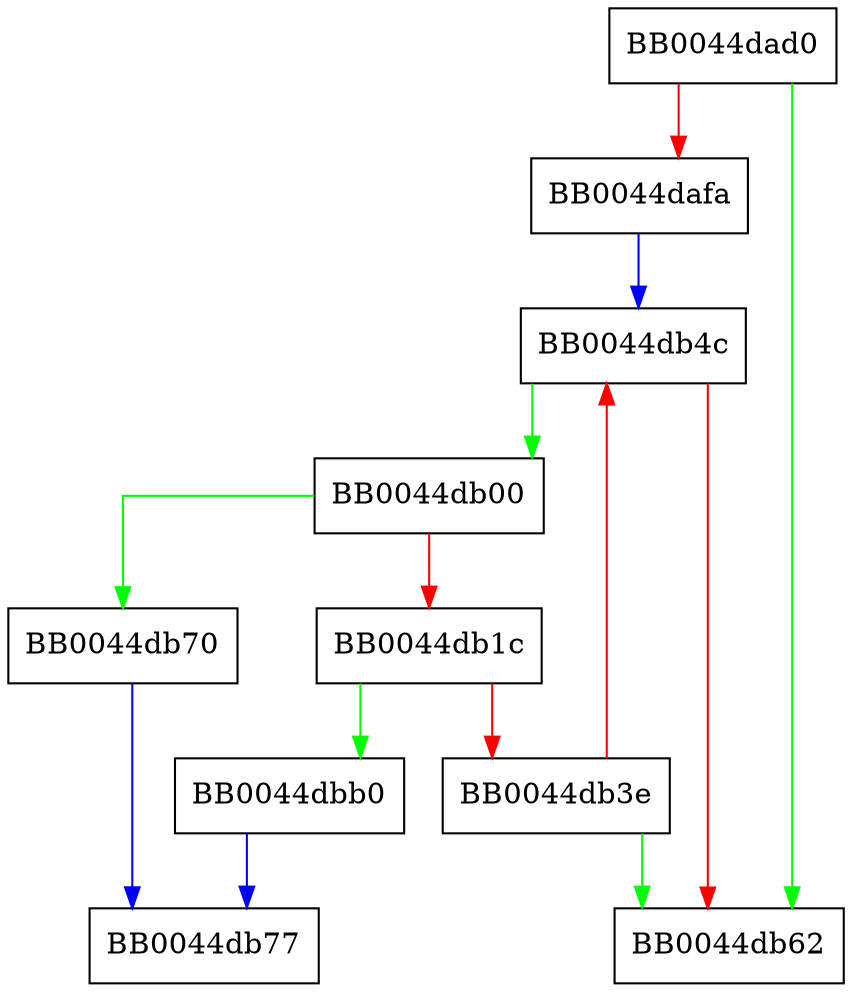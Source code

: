 digraph EdDSA_sign_loop {
  node [shape="box"];
  graph [splines=ortho];
  BB0044dad0 -> BB0044db62 [color="green"];
  BB0044dad0 -> BB0044dafa [color="red"];
  BB0044dafa -> BB0044db4c [color="blue"];
  BB0044db00 -> BB0044db70 [color="green"];
  BB0044db00 -> BB0044db1c [color="red"];
  BB0044db1c -> BB0044dbb0 [color="green"];
  BB0044db1c -> BB0044db3e [color="red"];
  BB0044db3e -> BB0044db62 [color="green"];
  BB0044db3e -> BB0044db4c [color="red"];
  BB0044db4c -> BB0044db00 [color="green"];
  BB0044db4c -> BB0044db62 [color="red"];
  BB0044db70 -> BB0044db77 [color="blue"];
  BB0044dbb0 -> BB0044db77 [color="blue"];
}